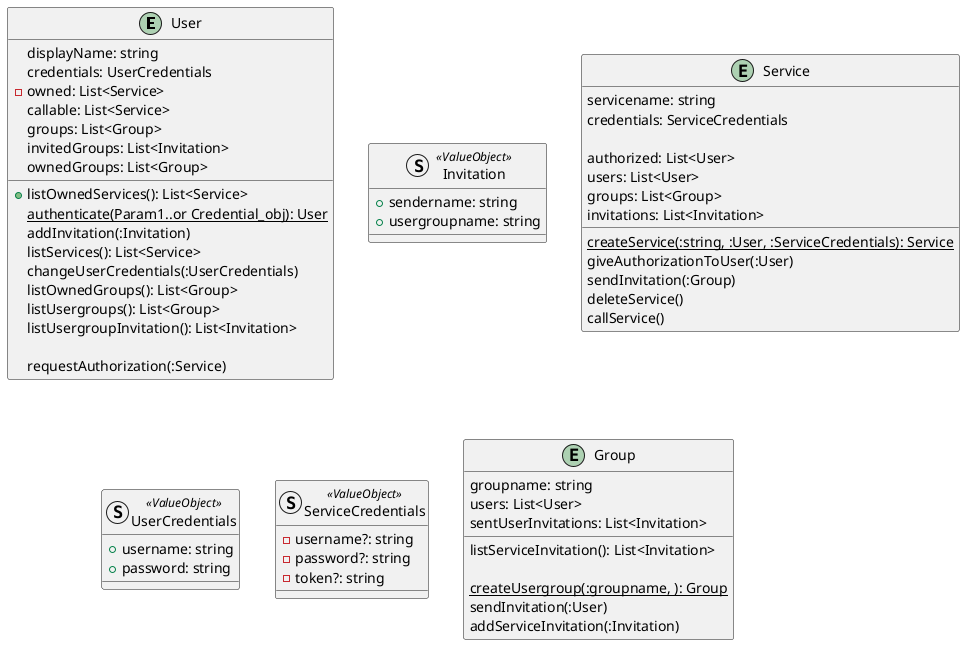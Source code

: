 @startuml

entity User{

    displayName: string
    credentials: UserCredentials
    -owned: List<Service>
    callable: List<Service>
    groups: List<Group>
    invitedGroups: List<Invitation>
    ownedGroups: List<Group>
    
    +listOwnedServices(): List<Service>
    {static}authenticate(Param1..or Credential_obj): User
    addInvitation(:Invitation)
    listServices(): List<Service>
    changeUserCredentials(:UserCredentials)
    
    listOwnedGroups(): List<Group>
    listUsergroups(): List<Group>
    listUsergroupInvitation(): List<Invitation>

    requestAuthorization(:Service)
}

struct Invitation <<ValueObject>>{

    +sendername: string
    +usergroupname: string

}

entity Service{

    servicename: string
    credentials: ServiceCredentials
    
    {static}createService(:string, :User, :ServiceCredentials): Service
    authorized: List<User>
    users: List<User>
    groups: List<Group>
    invitations: List<Invitation>

    giveAuthorizationToUser(:User)
    sendInvitation(:Group)
    
    deleteService()
    callService()

    
}

struct UserCredentials <<ValueObject>>{

    +username: string
    +password: string
    
}

struct ServiceCredentials <<ValueObject>>{
    
    -username?: string
    -password?: string
    -token?: string

}

entity Group{
    groupname: string
    users: List<User>
    sentUserInvitations: List<Invitation>
    listServiceInvitation(): List<Invitation>

    {static}createUsergroup(:groupname, ): Group
    sendInvitation(:User)
    addServiceInvitation(:Invitation)
}

@enduml
